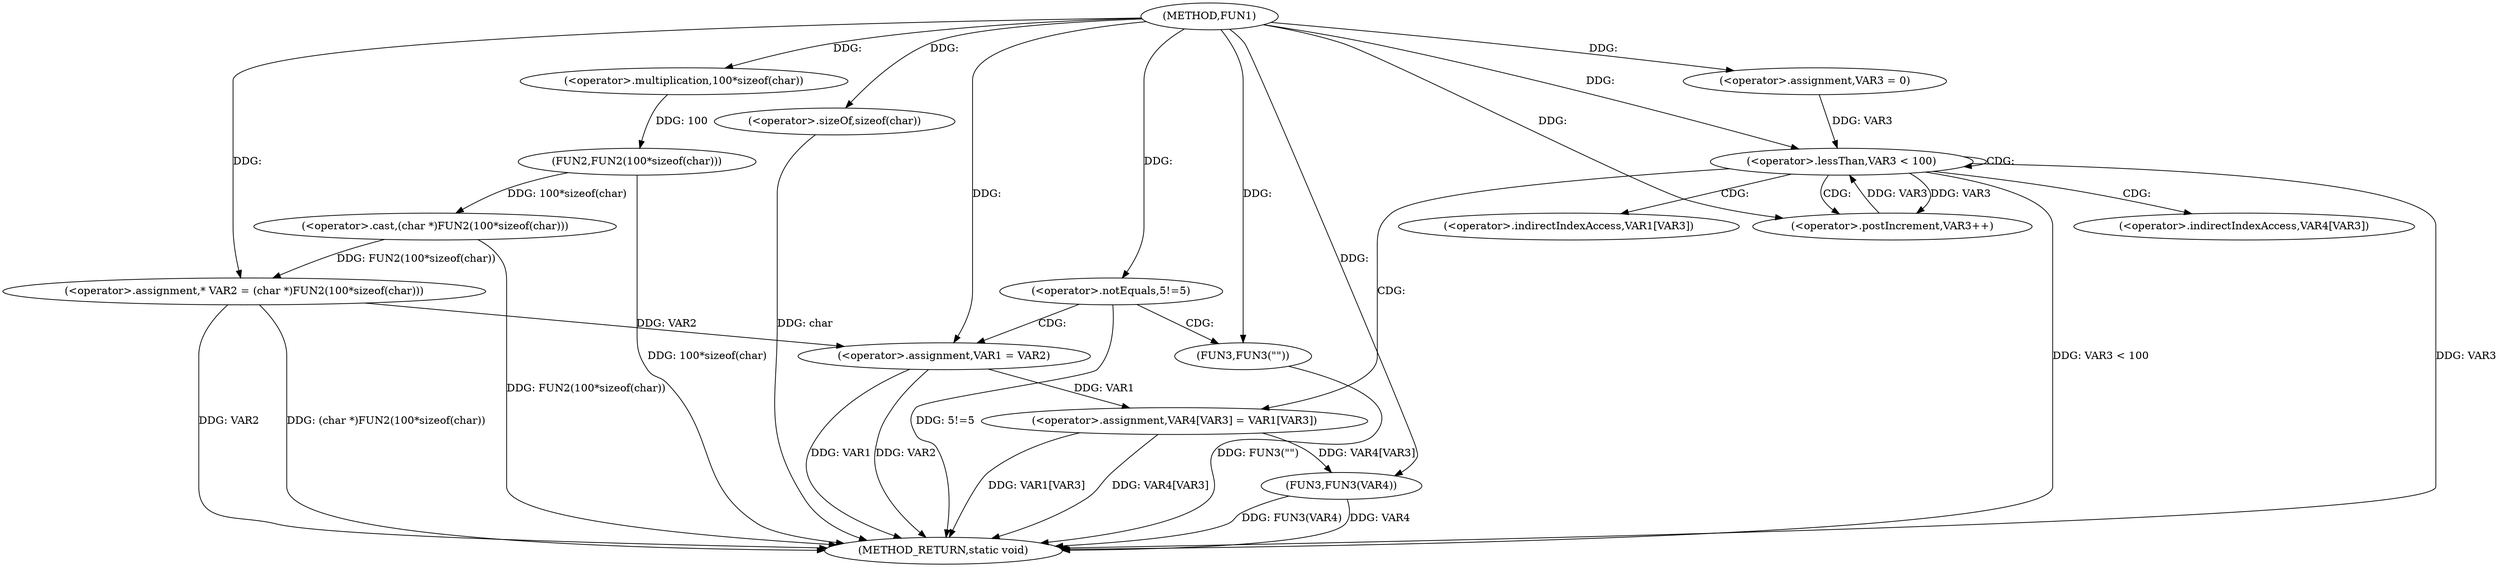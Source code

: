 digraph FUN1 {  
"1000100" [label = "(METHOD,FUN1)" ]
"1000147" [label = "(METHOD_RETURN,static void)" ]
"1000104" [label = "(<operator>.assignment,* VAR2 = (char *)FUN2(100*sizeof(char)))" ]
"1000106" [label = "(<operator>.cast,(char *)FUN2(100*sizeof(char)))" ]
"1000108" [label = "(FUN2,FUN2(100*sizeof(char)))" ]
"1000109" [label = "(<operator>.multiplication,100*sizeof(char))" ]
"1000111" [label = "(<operator>.sizeOf,sizeof(char))" ]
"1000114" [label = "(<operator>.notEquals,5!=5)" ]
"1000118" [label = "(FUN3,FUN3(\"\"))" ]
"1000122" [label = "(<operator>.assignment,VAR1 = VAR2)" ]
"1000129" [label = "(<operator>.assignment,VAR3 = 0)" ]
"1000132" [label = "(<operator>.lessThan,VAR3 < 100)" ]
"1000135" [label = "(<operator>.postIncrement,VAR3++)" ]
"1000138" [label = "(<operator>.assignment,VAR4[VAR3] = VAR1[VAR3])" ]
"1000145" [label = "(FUN3,FUN3(VAR4))" ]
"1000139" [label = "(<operator>.indirectIndexAccess,VAR4[VAR3])" ]
"1000142" [label = "(<operator>.indirectIndexAccess,VAR1[VAR3])" ]
  "1000138" -> "1000147"  [ label = "DDG: VAR1[VAR3]"] 
  "1000106" -> "1000147"  [ label = "DDG: FUN2(100*sizeof(char))"] 
  "1000104" -> "1000147"  [ label = "DDG: VAR2"] 
  "1000114" -> "1000147"  [ label = "DDG: 5!=5"] 
  "1000118" -> "1000147"  [ label = "DDG: FUN3(\"\")"] 
  "1000145" -> "1000147"  [ label = "DDG: VAR4"] 
  "1000122" -> "1000147"  [ label = "DDG: VAR2"] 
  "1000122" -> "1000147"  [ label = "DDG: VAR1"] 
  "1000132" -> "1000147"  [ label = "DDG: VAR3 < 100"] 
  "1000138" -> "1000147"  [ label = "DDG: VAR4[VAR3]"] 
  "1000132" -> "1000147"  [ label = "DDG: VAR3"] 
  "1000111" -> "1000147"  [ label = "DDG: char"] 
  "1000145" -> "1000147"  [ label = "DDG: FUN3(VAR4)"] 
  "1000104" -> "1000147"  [ label = "DDG: (char *)FUN2(100*sizeof(char))"] 
  "1000108" -> "1000147"  [ label = "DDG: 100*sizeof(char)"] 
  "1000106" -> "1000104"  [ label = "DDG: FUN2(100*sizeof(char))"] 
  "1000100" -> "1000104"  [ label = "DDG: "] 
  "1000108" -> "1000106"  [ label = "DDG: 100*sizeof(char)"] 
  "1000109" -> "1000108"  [ label = "DDG: 100"] 
  "1000100" -> "1000109"  [ label = "DDG: "] 
  "1000100" -> "1000111"  [ label = "DDG: "] 
  "1000100" -> "1000114"  [ label = "DDG: "] 
  "1000100" -> "1000118"  [ label = "DDG: "] 
  "1000104" -> "1000122"  [ label = "DDG: VAR2"] 
  "1000100" -> "1000122"  [ label = "DDG: "] 
  "1000100" -> "1000129"  [ label = "DDG: "] 
  "1000129" -> "1000132"  [ label = "DDG: VAR3"] 
  "1000135" -> "1000132"  [ label = "DDG: VAR3"] 
  "1000100" -> "1000132"  [ label = "DDG: "] 
  "1000132" -> "1000135"  [ label = "DDG: VAR3"] 
  "1000100" -> "1000135"  [ label = "DDG: "] 
  "1000122" -> "1000138"  [ label = "DDG: VAR1"] 
  "1000138" -> "1000145"  [ label = "DDG: VAR4[VAR3]"] 
  "1000100" -> "1000145"  [ label = "DDG: "] 
  "1000114" -> "1000118"  [ label = "CDG: "] 
  "1000114" -> "1000122"  [ label = "CDG: "] 
  "1000132" -> "1000132"  [ label = "CDG: "] 
  "1000132" -> "1000142"  [ label = "CDG: "] 
  "1000132" -> "1000139"  [ label = "CDG: "] 
  "1000132" -> "1000135"  [ label = "CDG: "] 
  "1000132" -> "1000138"  [ label = "CDG: "] 
}
